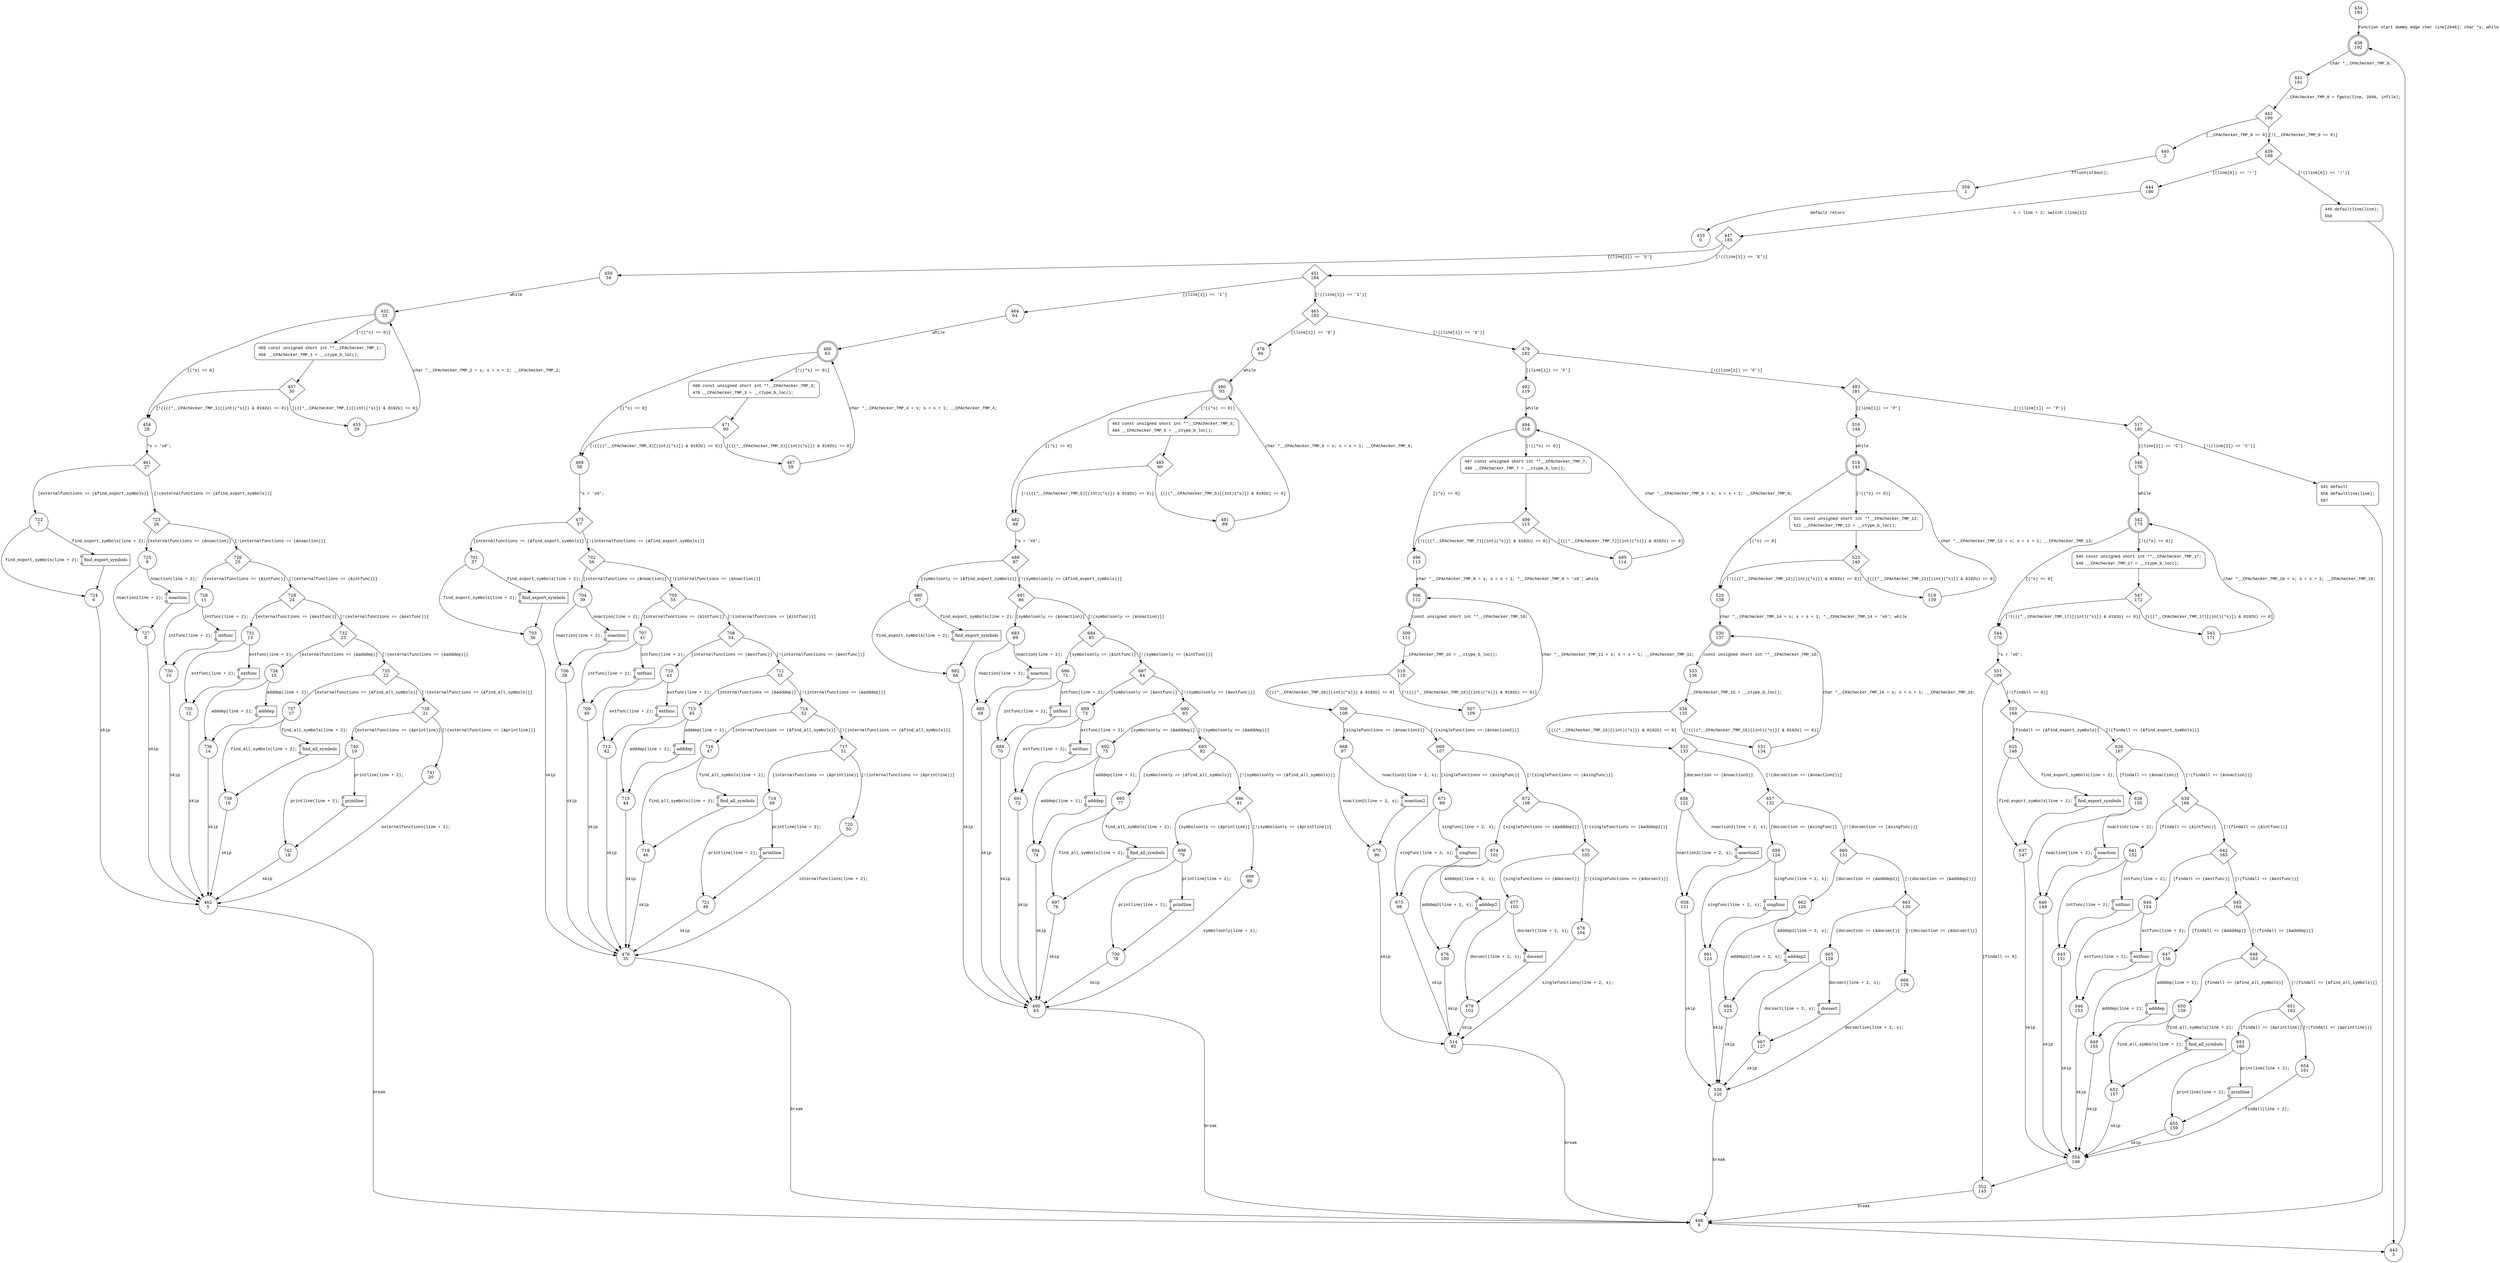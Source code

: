digraph parse_file {
434 [shape="circle" label="434\n193"]
438 [shape="doublecircle" label="438\n192"]
441 [shape="circle" label="441\n191"]
442 [shape="diamond" label="442\n190"]
440 [shape="circle" label="440\n2"]
439 [shape="diamond" label="439\n189"]
444 [shape="circle" label="444\n186"]
445 [shape="circle" label="445\n188"]
443 [shape="circle" label="443\n3"]
447 [shape="diamond" label="447\n185"]
450 [shape="circle" label="450\n34"]
451 [shape="diamond" label="451\n184"]
464 [shape="circle" label="464\n64"]
465 [shape="diamond" label="465\n183"]
478 [shape="circle" label="478\n94"]
479 [shape="diamond" label="479\n182"]
492 [shape="circle" label="492\n119"]
493 [shape="diamond" label="493\n181"]
516 [shape="circle" label="516\n144"]
517 [shape="diamond" label="517\n180"]
540 [shape="circle" label="540\n176"]
541 [shape="circle" label="541\n179"]
448 [shape="circle" label="448\n4"]
542 [shape="doublecircle" label="542\n175"]
544 [shape="circle" label="544\n170"]
545 [shape="circle" label="545\n174"]
547 [shape="diamond" label="547\n172"]
543 [shape="circle" label="543\n171"]
551 [shape="diamond" label="551\n169"]
552 [shape="circle" label="552\n145"]
553 [shape="diamond" label="553\n168"]
635 [shape="circle" label="635\n148"]
636 [shape="diamond" label="636\n167"]
638 [shape="circle" label="638\n150"]
639 [shape="diamond" label="639\n166"]
641 [shape="circle" label="641\n152"]
642 [shape="diamond" label="642\n165"]
644 [shape="circle" label="644\n154"]
645 [shape="diamond" label="645\n164"]
647 [shape="circle" label="647\n156"]
648 [shape="diamond" label="648\n163"]
650 [shape="circle" label="650\n158"]
651 [shape="diamond" label="651\n162"]
653 [shape="circle" label="653\n160"]
654 [shape="circle" label="654\n161"]
554 [shape="circle" label="554\n146"]
655 [shape="circle" label="655\n159"]
652 [shape="circle" label="652\n157"]
649 [shape="circle" label="649\n155"]
646 [shape="circle" label="646\n153"]
643 [shape="circle" label="643\n151"]
640 [shape="circle" label="640\n149"]
637 [shape="circle" label="637\n147"]
518 [shape="doublecircle" label="518\n143"]
520 [shape="circle" label="520\n138"]
521 [shape="circle" label="521\n142"]
523 [shape="diamond" label="523\n140"]
519 [shape="circle" label="519\n139"]
530 [shape="doublecircle" label="530\n137"]
533 [shape="circle" label="533\n136"]
534 [shape="diamond" label="534\n135"]
532 [shape="diamond" label="532\n133"]
531 [shape="circle" label="531\n134"]
656 [shape="circle" label="656\n122"]
657 [shape="diamond" label="657\n132"]
659 [shape="circle" label="659\n124"]
660 [shape="diamond" label="660\n131"]
662 [shape="circle" label="662\n126"]
663 [shape="diamond" label="663\n130"]
665 [shape="circle" label="665\n128"]
666 [shape="circle" label="666\n129"]
538 [shape="circle" label="538\n120"]
667 [shape="circle" label="667\n127"]
664 [shape="circle" label="664\n125"]
661 [shape="circle" label="661\n123"]
658 [shape="circle" label="658\n121"]
494 [shape="doublecircle" label="494\n118"]
496 [shape="circle" label="496\n113"]
497 [shape="circle" label="497\n117"]
499 [shape="diamond" label="499\n115"]
495 [shape="circle" label="495\n114"]
506 [shape="doublecircle" label="506\n112"]
509 [shape="circle" label="509\n111"]
510 [shape="diamond" label="510\n110"]
508 [shape="diamond" label="508\n108"]
507 [shape="circle" label="507\n109"]
668 [shape="circle" label="668\n97"]
669 [shape="diamond" label="669\n107"]
671 [shape="circle" label="671\n99"]
672 [shape="diamond" label="672\n106"]
674 [shape="circle" label="674\n101"]
675 [shape="diamond" label="675\n105"]
677 [shape="circle" label="677\n103"]
678 [shape="circle" label="678\n104"]
514 [shape="circle" label="514\n95"]
679 [shape="circle" label="679\n102"]
676 [shape="circle" label="676\n100"]
673 [shape="circle" label="673\n98"]
670 [shape="circle" label="670\n96"]
480 [shape="doublecircle" label="480\n93"]
482 [shape="circle" label="482\n88"]
483 [shape="circle" label="483\n92"]
485 [shape="diamond" label="485\n90"]
481 [shape="circle" label="481\n89"]
489 [shape="diamond" label="489\n87"]
680 [shape="circle" label="680\n67"]
681 [shape="diamond" label="681\n86"]
683 [shape="circle" label="683\n69"]
684 [shape="diamond" label="684\n85"]
686 [shape="circle" label="686\n71"]
687 [shape="diamond" label="687\n84"]
689 [shape="circle" label="689\n73"]
690 [shape="diamond" label="690\n83"]
692 [shape="circle" label="692\n75"]
693 [shape="diamond" label="693\n82"]
695 [shape="circle" label="695\n77"]
696 [shape="diamond" label="696\n81"]
698 [shape="circle" label="698\n79"]
699 [shape="circle" label="699\n80"]
490 [shape="circle" label="490\n65"]
700 [shape="circle" label="700\n78"]
697 [shape="circle" label="697\n76"]
694 [shape="circle" label="694\n74"]
691 [shape="circle" label="691\n72"]
688 [shape="circle" label="688\n70"]
685 [shape="circle" label="685\n68"]
682 [shape="circle" label="682\n66"]
466 [shape="doublecircle" label="466\n63"]
468 [shape="circle" label="468\n58"]
469 [shape="circle" label="469\n62"]
471 [shape="diamond" label="471\n60"]
467 [shape="circle" label="467\n59"]
475 [shape="diamond" label="475\n57"]
701 [shape="circle" label="701\n37"]
702 [shape="diamond" label="702\n56"]
704 [shape="circle" label="704\n39"]
705 [shape="diamond" label="705\n55"]
707 [shape="circle" label="707\n41"]
708 [shape="diamond" label="708\n54"]
710 [shape="circle" label="710\n43"]
711 [shape="diamond" label="711\n53"]
713 [shape="circle" label="713\n45"]
714 [shape="diamond" label="714\n52"]
716 [shape="circle" label="716\n47"]
717 [shape="diamond" label="717\n51"]
719 [shape="circle" label="719\n49"]
720 [shape="circle" label="720\n50"]
476 [shape="circle" label="476\n35"]
721 [shape="circle" label="721\n48"]
718 [shape="circle" label="718\n46"]
715 [shape="circle" label="715\n44"]
712 [shape="circle" label="712\n42"]
709 [shape="circle" label="709\n40"]
706 [shape="circle" label="706\n38"]
703 [shape="circle" label="703\n36"]
452 [shape="doublecircle" label="452\n33"]
454 [shape="circle" label="454\n28"]
455 [shape="circle" label="455\n32"]
457 [shape="diamond" label="457\n30"]
453 [shape="circle" label="453\n29"]
461 [shape="diamond" label="461\n27"]
722 [shape="circle" label="722\n7"]
723 [shape="diamond" label="723\n26"]
725 [shape="circle" label="725\n9"]
726 [shape="diamond" label="726\n25"]
728 [shape="circle" label="728\n11"]
729 [shape="diamond" label="729\n24"]
731 [shape="circle" label="731\n13"]
732 [shape="diamond" label="732\n23"]
734 [shape="circle" label="734\n15"]
735 [shape="diamond" label="735\n22"]
737 [shape="circle" label="737\n17"]
738 [shape="diamond" label="738\n21"]
740 [shape="circle" label="740\n19"]
741 [shape="circle" label="741\n20"]
462 [shape="circle" label="462\n5"]
742 [shape="circle" label="742\n18"]
739 [shape="circle" label="739\n16"]
736 [shape="circle" label="736\n14"]
733 [shape="circle" label="733\n12"]
730 [shape="circle" label="730\n10"]
727 [shape="circle" label="727\n8"]
724 [shape="circle" label="724\n6"]
559 [shape="circle" label="559\n1"]
433 [shape="circle" label="433\n0"]
445 [style="filled,bold" penwidth="1" fillcolor="white" fontname="Courier New" shape="Mrecord" label=<<table border="0" cellborder="0" cellpadding="3" bgcolor="white"><tr><td align="right">445</td><td align="left">defaultline(line);</td></tr><tr><td align="right">558</td><td align="left"></td></tr></table>>]
445 -> 443[label=""]
541 [style="filled,bold" penwidth="1" fillcolor="white" fontname="Courier New" shape="Mrecord" label=<<table border="0" cellborder="0" cellpadding="3" bgcolor="white"><tr><td align="right">541</td><td align="left">default</td></tr><tr><td align="right">556</td><td align="left">defaultline(line);</td></tr><tr><td align="right">557</td><td align="left"></td></tr></table>>]
541 -> 448[label=""]
545 [style="filled,bold" penwidth="1" fillcolor="white" fontname="Courier New" shape="Mrecord" label=<<table border="0" cellborder="0" cellpadding="3" bgcolor="white"><tr><td align="right">545</td><td align="left">const unsigned short int **__CPAchecker_TMP_17;</td></tr><tr><td align="right">546</td><td align="left">__CPAchecker_TMP_17 = __ctype_b_loc();</td></tr></table>>]
545 -> 547[label=""]
521 [style="filled,bold" penwidth="1" fillcolor="white" fontname="Courier New" shape="Mrecord" label=<<table border="0" cellborder="0" cellpadding="3" bgcolor="white"><tr><td align="right">521</td><td align="left">const unsigned short int **__CPAchecker_TMP_12;</td></tr><tr><td align="right">522</td><td align="left">__CPAchecker_TMP_12 = __ctype_b_loc();</td></tr></table>>]
521 -> 523[label=""]
497 [style="filled,bold" penwidth="1" fillcolor="white" fontname="Courier New" shape="Mrecord" label=<<table border="0" cellborder="0" cellpadding="3" bgcolor="white"><tr><td align="right">497</td><td align="left">const unsigned short int **__CPAchecker_TMP_7;</td></tr><tr><td align="right">498</td><td align="left">__CPAchecker_TMP_7 = __ctype_b_loc();</td></tr></table>>]
497 -> 499[label=""]
483 [style="filled,bold" penwidth="1" fillcolor="white" fontname="Courier New" shape="Mrecord" label=<<table border="0" cellborder="0" cellpadding="3" bgcolor="white"><tr><td align="right">483</td><td align="left">const unsigned short int **__CPAchecker_TMP_5;</td></tr><tr><td align="right">484</td><td align="left">__CPAchecker_TMP_5 = __ctype_b_loc();</td></tr></table>>]
483 -> 485[label=""]
469 [style="filled,bold" penwidth="1" fillcolor="white" fontname="Courier New" shape="Mrecord" label=<<table border="0" cellborder="0" cellpadding="3" bgcolor="white"><tr><td align="right">469</td><td align="left">const unsigned short int **__CPAchecker_TMP_3;</td></tr><tr><td align="right">470</td><td align="left">__CPAchecker_TMP_3 = __ctype_b_loc();</td></tr></table>>]
469 -> 471[label=""]
455 [style="filled,bold" penwidth="1" fillcolor="white" fontname="Courier New" shape="Mrecord" label=<<table border="0" cellborder="0" cellpadding="3" bgcolor="white"><tr><td align="right">455</td><td align="left">const unsigned short int **__CPAchecker_TMP_1;</td></tr><tr><td align="right">456</td><td align="left">__CPAchecker_TMP_1 = __ctype_b_loc();</td></tr></table>>]
455 -> 457[label=""]
434 -> 438 [label="Function start dummy edge char line[2048]; char *s; while" fontname="Courier New"]
438 -> 441 [label="char *__CPAchecker_TMP_0;" fontname="Courier New"]
442 -> 440 [label="[__CPAchecker_TMP_0 == 0]" fontname="Courier New"]
442 -> 439 [label="[!(__CPAchecker_TMP_0 == 0)]" fontname="Courier New"]
439 -> 444 [label="[(line[0]) == '!']" fontname="Courier New"]
439 -> 445 [label="[!((line[0]) == '!')]" fontname="Courier New"]
443 -> 438 [label="" fontname="Courier New"]
447 -> 450 [label="[(line[1]) == 'E']" fontname="Courier New"]
447 -> 451 [label="[!((line[1]) == 'E')]" fontname="Courier New"]
451 -> 464 [label="[(line[1]) == 'I']" fontname="Courier New"]
451 -> 465 [label="[!((line[1]) == 'I')]" fontname="Courier New"]
465 -> 478 [label="[(line[1]) == 'D']" fontname="Courier New"]
465 -> 479 [label="[!((line[1]) == 'D')]" fontname="Courier New"]
479 -> 492 [label="[(line[1]) == 'F']" fontname="Courier New"]
479 -> 493 [label="[!((line[1]) == 'F')]" fontname="Courier New"]
493 -> 516 [label="[(line[1]) == 'P']" fontname="Courier New"]
493 -> 517 [label="[!((line[1]) == 'P')]" fontname="Courier New"]
517 -> 540 [label="[(line[1]) == 'C']" fontname="Courier New"]
517 -> 541 [label="[!((line[1]) == 'C')]" fontname="Courier New"]
448 -> 443 [label="" fontname="Courier New"]
542 -> 544 [label="[(*s) == 0]" fontname="Courier New"]
542 -> 545 [label="[!((*s) == 0)]" fontname="Courier New"]
547 -> 543 [label="[(((*__CPAchecker_TMP_17)[(int)(*s)]) & 8192U) == 0]" fontname="Courier New"]
547 -> 544 [label="[!((((*__CPAchecker_TMP_17)[(int)(*s)]) & 8192U) == 0)]" fontname="Courier New"]
544 -> 551 [label="*s = '\x0';" fontname="Courier New"]
551 -> 552 [label="[findall == 0]" fontname="Courier New"]
551 -> 553 [label="[!(findall == 0)]" fontname="Courier New"]
553 -> 635 [label="[findall == (&find_export_symbols)]" fontname="Courier New"]
553 -> 636 [label="[!(findall == (&find_export_symbols))]" fontname="Courier New"]
636 -> 638 [label="[findall == (&noaction)]" fontname="Courier New"]
636 -> 639 [label="[!(findall == (&noaction))]" fontname="Courier New"]
639 -> 641 [label="[findall == (&intfunc)]" fontname="Courier New"]
639 -> 642 [label="[!(findall == (&intfunc))]" fontname="Courier New"]
642 -> 644 [label="[findall == (&extfunc)]" fontname="Courier New"]
642 -> 645 [label="[!(findall == (&extfunc))]" fontname="Courier New"]
645 -> 647 [label="[findall == (&adddep)]" fontname="Courier New"]
645 -> 648 [label="[!(findall == (&adddep))]" fontname="Courier New"]
648 -> 650 [label="[findall == (&find_all_symbols)]" fontname="Courier New"]
648 -> 651 [label="[!(findall == (&find_all_symbols))]" fontname="Courier New"]
651 -> 653 [label="[findall == (&printline)]" fontname="Courier New"]
651 -> 654 [label="[!(findall == (&printline))]" fontname="Courier New"]
554 -> 552 [label="" fontname="Courier New"]
552 -> 448 [label="break" fontname="Courier New"]
100015 [shape="component" label="printline"]
653 -> 100015 [label="printline(line + 2);" fontname="Courier New"]
100015 -> 655 [label="" fontname="Courier New"]
653 -> 655 [label="printline(line + 2);" fontname="Courier New"]
655 -> 554 [label="skip" fontname="Courier New"]
100016 [shape="component" label="find_all_symbols"]
650 -> 100016 [label="find_all_symbols(line + 2);" fontname="Courier New"]
100016 -> 652 [label="" fontname="Courier New"]
650 -> 652 [label="find_all_symbols(line + 2);" fontname="Courier New"]
652 -> 554 [label="skip" fontname="Courier New"]
100017 [shape="component" label="adddep"]
647 -> 100017 [label="adddep(line + 2);" fontname="Courier New"]
100017 -> 649 [label="" fontname="Courier New"]
647 -> 649 [label="adddep(line + 2);" fontname="Courier New"]
649 -> 554 [label="skip" fontname="Courier New"]
100018 [shape="component" label="extfunc"]
644 -> 100018 [label="extfunc(line + 2);" fontname="Courier New"]
100018 -> 646 [label="" fontname="Courier New"]
644 -> 646 [label="extfunc(line + 2);" fontname="Courier New"]
646 -> 554 [label="skip" fontname="Courier New"]
100019 [shape="component" label="intfunc"]
641 -> 100019 [label="intfunc(line + 2);" fontname="Courier New"]
100019 -> 643 [label="" fontname="Courier New"]
641 -> 643 [label="intfunc(line + 2);" fontname="Courier New"]
643 -> 554 [label="skip" fontname="Courier New"]
100020 [shape="component" label="noaction"]
638 -> 100020 [label="noaction(line + 2);" fontname="Courier New"]
100020 -> 640 [label="" fontname="Courier New"]
638 -> 640 [label="noaction(line + 2);" fontname="Courier New"]
640 -> 554 [label="skip" fontname="Courier New"]
100021 [shape="component" label="find_export_symbols"]
635 -> 100021 [label="find_export_symbols(line + 2);" fontname="Courier New"]
100021 -> 637 [label="" fontname="Courier New"]
635 -> 637 [label="find_export_symbols(line + 2);" fontname="Courier New"]
637 -> 554 [label="skip" fontname="Courier New"]
516 -> 518 [label="while" fontname="Courier New"]
518 -> 520 [label="[(*s) == 0]" fontname="Courier New"]
518 -> 521 [label="[!((*s) == 0)]" fontname="Courier New"]
523 -> 519 [label="[(((*__CPAchecker_TMP_12)[(int)(*s)]) & 8192U) == 0]" fontname="Courier New"]
523 -> 520 [label="[!((((*__CPAchecker_TMP_12)[(int)(*s)]) & 8192U) == 0)]" fontname="Courier New"]
520 -> 530 [label="char *__CPAchecker_TMP_14 = s; s = s + 1; *__CPAchecker_TMP_14 = '\x0'; while" fontname="Courier New"]
530 -> 533 [label="const unsigned short int **__CPAchecker_TMP_15;" fontname="Courier New"]
534 -> 532 [label="[(((*__CPAchecker_TMP_15)[(int)(*s)]) & 8192U) == 0]" fontname="Courier New"]
534 -> 531 [label="[!((((*__CPAchecker_TMP_15)[(int)(*s)]) & 8192U) == 0)]" fontname="Courier New"]
532 -> 656 [label="[docsection == (&noaction2)]" fontname="Courier New"]
532 -> 657 [label="[!(docsection == (&noaction2))]" fontname="Courier New"]
657 -> 659 [label="[docsection == (&singfunc)]" fontname="Courier New"]
657 -> 660 [label="[!(docsection == (&singfunc))]" fontname="Courier New"]
660 -> 662 [label="[docsection == (&adddep2)]" fontname="Courier New"]
660 -> 663 [label="[!(docsection == (&adddep2))]" fontname="Courier New"]
663 -> 665 [label="[docsection == (&docsect)]" fontname="Courier New"]
663 -> 666 [label="[!(docsection == (&docsect))]" fontname="Courier New"]
538 -> 448 [label="break" fontname="Courier New"]
100022 [shape="component" label="docsect"]
665 -> 100022 [label="docsect(line + 2, s);" fontname="Courier New"]
100022 -> 667 [label="" fontname="Courier New"]
665 -> 667 [label="docsect(line + 2, s);" fontname="Courier New"]
667 -> 538 [label="skip" fontname="Courier New"]
100023 [shape="component" label="adddep2"]
662 -> 100023 [label="adddep2(line + 2, s);" fontname="Courier New"]
100023 -> 664 [label="" fontname="Courier New"]
662 -> 664 [label="adddep2(line + 2, s);" fontname="Courier New"]
664 -> 538 [label="skip" fontname="Courier New"]
100024 [shape="component" label="singfunc"]
659 -> 100024 [label="singfunc(line + 2, s);" fontname="Courier New"]
100024 -> 661 [label="" fontname="Courier New"]
659 -> 661 [label="singfunc(line + 2, s);" fontname="Courier New"]
661 -> 538 [label="skip" fontname="Courier New"]
100025 [shape="component" label="noaction2"]
656 -> 100025 [label="noaction2(line + 2, s);" fontname="Courier New"]
100025 -> 658 [label="" fontname="Courier New"]
656 -> 658 [label="noaction2(line + 2, s);" fontname="Courier New"]
658 -> 538 [label="skip" fontname="Courier New"]
492 -> 494 [label="while" fontname="Courier New"]
494 -> 496 [label="[(*s) == 0]" fontname="Courier New"]
494 -> 497 [label="[!((*s) == 0)]" fontname="Courier New"]
499 -> 495 [label="[(((*__CPAchecker_TMP_7)[(int)(*s)]) & 8192U) == 0]" fontname="Courier New"]
499 -> 496 [label="[!((((*__CPAchecker_TMP_7)[(int)(*s)]) & 8192U) == 0)]" fontname="Courier New"]
496 -> 506 [label="char *__CPAchecker_TMP_9 = s; s = s + 1; *__CPAchecker_TMP_9 = '\x0'; while" fontname="Courier New"]
506 -> 509 [label="const unsigned short int **__CPAchecker_TMP_10;" fontname="Courier New"]
510 -> 508 [label="[(((*__CPAchecker_TMP_10)[(int)(*s)]) & 8192U) == 0]" fontname="Courier New"]
510 -> 507 [label="[!((((*__CPAchecker_TMP_10)[(int)(*s)]) & 8192U) == 0)]" fontname="Courier New"]
508 -> 668 [label="[singlefunctions == (&noaction2)]" fontname="Courier New"]
508 -> 669 [label="[!(singlefunctions == (&noaction2))]" fontname="Courier New"]
669 -> 671 [label="[singlefunctions == (&singfunc)]" fontname="Courier New"]
669 -> 672 [label="[!(singlefunctions == (&singfunc))]" fontname="Courier New"]
672 -> 674 [label="[singlefunctions == (&adddep2)]" fontname="Courier New"]
672 -> 675 [label="[!(singlefunctions == (&adddep2))]" fontname="Courier New"]
675 -> 677 [label="[singlefunctions == (&docsect)]" fontname="Courier New"]
675 -> 678 [label="[!(singlefunctions == (&docsect))]" fontname="Courier New"]
514 -> 448 [label="break" fontname="Courier New"]
100026 [shape="component" label="docsect"]
677 -> 100026 [label="docsect(line + 2, s);" fontname="Courier New"]
100026 -> 679 [label="" fontname="Courier New"]
677 -> 679 [label="docsect(line + 2, s);" fontname="Courier New"]
679 -> 514 [label="skip" fontname="Courier New"]
100027 [shape="component" label="adddep2"]
674 -> 100027 [label="adddep2(line + 2, s);" fontname="Courier New"]
100027 -> 676 [label="" fontname="Courier New"]
674 -> 676 [label="adddep2(line + 2, s);" fontname="Courier New"]
676 -> 514 [label="skip" fontname="Courier New"]
100028 [shape="component" label="singfunc"]
671 -> 100028 [label="singfunc(line + 2, s);" fontname="Courier New"]
100028 -> 673 [label="" fontname="Courier New"]
671 -> 673 [label="singfunc(line + 2, s);" fontname="Courier New"]
673 -> 514 [label="skip" fontname="Courier New"]
100029 [shape="component" label="noaction2"]
668 -> 100029 [label="noaction2(line + 2, s);" fontname="Courier New"]
100029 -> 670 [label="" fontname="Courier New"]
668 -> 670 [label="noaction2(line + 2, s);" fontname="Courier New"]
670 -> 514 [label="skip" fontname="Courier New"]
478 -> 480 [label="while" fontname="Courier New"]
480 -> 482 [label="[(*s) == 0]" fontname="Courier New"]
480 -> 483 [label="[!((*s) == 0)]" fontname="Courier New"]
485 -> 481 [label="[(((*__CPAchecker_TMP_5)[(int)(*s)]) & 8192U) == 0]" fontname="Courier New"]
485 -> 482 [label="[!((((*__CPAchecker_TMP_5)[(int)(*s)]) & 8192U) == 0)]" fontname="Courier New"]
482 -> 489 [label="*s = '\x0';" fontname="Courier New"]
489 -> 680 [label="[symbolsonly == (&find_export_symbols)]" fontname="Courier New"]
489 -> 681 [label="[!(symbolsonly == (&find_export_symbols))]" fontname="Courier New"]
681 -> 683 [label="[symbolsonly == (&noaction)]" fontname="Courier New"]
681 -> 684 [label="[!(symbolsonly == (&noaction))]" fontname="Courier New"]
684 -> 686 [label="[symbolsonly == (&intfunc)]" fontname="Courier New"]
684 -> 687 [label="[!(symbolsonly == (&intfunc))]" fontname="Courier New"]
687 -> 689 [label="[symbolsonly == (&extfunc)]" fontname="Courier New"]
687 -> 690 [label="[!(symbolsonly == (&extfunc))]" fontname="Courier New"]
690 -> 692 [label="[symbolsonly == (&adddep)]" fontname="Courier New"]
690 -> 693 [label="[!(symbolsonly == (&adddep))]" fontname="Courier New"]
693 -> 695 [label="[symbolsonly == (&find_all_symbols)]" fontname="Courier New"]
693 -> 696 [label="[!(symbolsonly == (&find_all_symbols))]" fontname="Courier New"]
696 -> 698 [label="[symbolsonly == (&printline)]" fontname="Courier New"]
696 -> 699 [label="[!(symbolsonly == (&printline))]" fontname="Courier New"]
490 -> 448 [label="break" fontname="Courier New"]
100030 [shape="component" label="printline"]
698 -> 100030 [label="printline(line + 2);" fontname="Courier New"]
100030 -> 700 [label="" fontname="Courier New"]
698 -> 700 [label="printline(line + 2);" fontname="Courier New"]
700 -> 490 [label="skip" fontname="Courier New"]
100031 [shape="component" label="find_all_symbols"]
695 -> 100031 [label="find_all_symbols(line + 2);" fontname="Courier New"]
100031 -> 697 [label="" fontname="Courier New"]
695 -> 697 [label="find_all_symbols(line + 2);" fontname="Courier New"]
697 -> 490 [label="skip" fontname="Courier New"]
100032 [shape="component" label="adddep"]
692 -> 100032 [label="adddep(line + 2);" fontname="Courier New"]
100032 -> 694 [label="" fontname="Courier New"]
692 -> 694 [label="adddep(line + 2);" fontname="Courier New"]
694 -> 490 [label="skip" fontname="Courier New"]
100033 [shape="component" label="extfunc"]
689 -> 100033 [label="extfunc(line + 2);" fontname="Courier New"]
100033 -> 691 [label="" fontname="Courier New"]
689 -> 691 [label="extfunc(line + 2);" fontname="Courier New"]
691 -> 490 [label="skip" fontname="Courier New"]
100034 [shape="component" label="intfunc"]
686 -> 100034 [label="intfunc(line + 2);" fontname="Courier New"]
100034 -> 688 [label="" fontname="Courier New"]
686 -> 688 [label="intfunc(line + 2);" fontname="Courier New"]
688 -> 490 [label="skip" fontname="Courier New"]
100035 [shape="component" label="noaction"]
683 -> 100035 [label="noaction(line + 2);" fontname="Courier New"]
100035 -> 685 [label="" fontname="Courier New"]
683 -> 685 [label="noaction(line + 2);" fontname="Courier New"]
685 -> 490 [label="skip" fontname="Courier New"]
100036 [shape="component" label="find_export_symbols"]
680 -> 100036 [label="find_export_symbols(line + 2);" fontname="Courier New"]
100036 -> 682 [label="" fontname="Courier New"]
680 -> 682 [label="find_export_symbols(line + 2);" fontname="Courier New"]
682 -> 490 [label="skip" fontname="Courier New"]
464 -> 466 [label="while" fontname="Courier New"]
466 -> 468 [label="[(*s) == 0]" fontname="Courier New"]
466 -> 469 [label="[!((*s) == 0)]" fontname="Courier New"]
471 -> 467 [label="[(((*__CPAchecker_TMP_3)[(int)(*s)]) & 8192U) == 0]" fontname="Courier New"]
471 -> 468 [label="[!((((*__CPAchecker_TMP_3)[(int)(*s)]) & 8192U) == 0)]" fontname="Courier New"]
468 -> 475 [label="*s = '\x0';" fontname="Courier New"]
475 -> 701 [label="[internalfunctions == (&find_export_symbols)]" fontname="Courier New"]
475 -> 702 [label="[!(internalfunctions == (&find_export_symbols))]" fontname="Courier New"]
702 -> 704 [label="[internalfunctions == (&noaction)]" fontname="Courier New"]
702 -> 705 [label="[!(internalfunctions == (&noaction))]" fontname="Courier New"]
705 -> 707 [label="[internalfunctions == (&intfunc)]" fontname="Courier New"]
705 -> 708 [label="[!(internalfunctions == (&intfunc))]" fontname="Courier New"]
708 -> 710 [label="[internalfunctions == (&extfunc)]" fontname="Courier New"]
708 -> 711 [label="[!(internalfunctions == (&extfunc))]" fontname="Courier New"]
711 -> 713 [label="[internalfunctions == (&adddep)]" fontname="Courier New"]
711 -> 714 [label="[!(internalfunctions == (&adddep))]" fontname="Courier New"]
714 -> 716 [label="[internalfunctions == (&find_all_symbols)]" fontname="Courier New"]
714 -> 717 [label="[!(internalfunctions == (&find_all_symbols))]" fontname="Courier New"]
717 -> 719 [label="[internalfunctions == (&printline)]" fontname="Courier New"]
717 -> 720 [label="[!(internalfunctions == (&printline))]" fontname="Courier New"]
476 -> 448 [label="break" fontname="Courier New"]
100037 [shape="component" label="printline"]
719 -> 100037 [label="printline(line + 2);" fontname="Courier New"]
100037 -> 721 [label="" fontname="Courier New"]
719 -> 721 [label="printline(line + 2);" fontname="Courier New"]
721 -> 476 [label="skip" fontname="Courier New"]
100038 [shape="component" label="find_all_symbols"]
716 -> 100038 [label="find_all_symbols(line + 2);" fontname="Courier New"]
100038 -> 718 [label="" fontname="Courier New"]
716 -> 718 [label="find_all_symbols(line + 2);" fontname="Courier New"]
718 -> 476 [label="skip" fontname="Courier New"]
100039 [shape="component" label="adddep"]
713 -> 100039 [label="adddep(line + 2);" fontname="Courier New"]
100039 -> 715 [label="" fontname="Courier New"]
713 -> 715 [label="adddep(line + 2);" fontname="Courier New"]
715 -> 476 [label="skip" fontname="Courier New"]
100040 [shape="component" label="extfunc"]
710 -> 100040 [label="extfunc(line + 2);" fontname="Courier New"]
100040 -> 712 [label="" fontname="Courier New"]
710 -> 712 [label="extfunc(line + 2);" fontname="Courier New"]
712 -> 476 [label="skip" fontname="Courier New"]
100041 [shape="component" label="intfunc"]
707 -> 100041 [label="intfunc(line + 2);" fontname="Courier New"]
100041 -> 709 [label="" fontname="Courier New"]
707 -> 709 [label="intfunc(line + 2);" fontname="Courier New"]
709 -> 476 [label="skip" fontname="Courier New"]
100042 [shape="component" label="noaction"]
704 -> 100042 [label="noaction(line + 2);" fontname="Courier New"]
100042 -> 706 [label="" fontname="Courier New"]
704 -> 706 [label="noaction(line + 2);" fontname="Courier New"]
706 -> 476 [label="skip" fontname="Courier New"]
100043 [shape="component" label="find_export_symbols"]
701 -> 100043 [label="find_export_symbols(line + 2);" fontname="Courier New"]
100043 -> 703 [label="" fontname="Courier New"]
701 -> 703 [label="find_export_symbols(line + 2);" fontname="Courier New"]
703 -> 476 [label="skip" fontname="Courier New"]
450 -> 452 [label="while" fontname="Courier New"]
452 -> 454 [label="[(*s) == 0]" fontname="Courier New"]
452 -> 455 [label="[!((*s) == 0)]" fontname="Courier New"]
457 -> 453 [label="[(((*__CPAchecker_TMP_1)[(int)(*s)]) & 8192U) == 0]" fontname="Courier New"]
457 -> 454 [label="[!((((*__CPAchecker_TMP_1)[(int)(*s)]) & 8192U) == 0)]" fontname="Courier New"]
454 -> 461 [label="*s = '\x0';" fontname="Courier New"]
461 -> 722 [label="[externalfunctions == (&find_export_symbols)]" fontname="Courier New"]
461 -> 723 [label="[!(externalfunctions == (&find_export_symbols))]" fontname="Courier New"]
723 -> 725 [label="[externalfunctions == (&noaction)]" fontname="Courier New"]
723 -> 726 [label="[!(externalfunctions == (&noaction))]" fontname="Courier New"]
726 -> 728 [label="[externalfunctions == (&intfunc)]" fontname="Courier New"]
726 -> 729 [label="[!(externalfunctions == (&intfunc))]" fontname="Courier New"]
729 -> 731 [label="[externalfunctions == (&extfunc)]" fontname="Courier New"]
729 -> 732 [label="[!(externalfunctions == (&extfunc))]" fontname="Courier New"]
732 -> 734 [label="[externalfunctions == (&adddep)]" fontname="Courier New"]
732 -> 735 [label="[!(externalfunctions == (&adddep))]" fontname="Courier New"]
735 -> 737 [label="[externalfunctions == (&find_all_symbols)]" fontname="Courier New"]
735 -> 738 [label="[!(externalfunctions == (&find_all_symbols))]" fontname="Courier New"]
738 -> 740 [label="[externalfunctions == (&printline)]" fontname="Courier New"]
738 -> 741 [label="[!(externalfunctions == (&printline))]" fontname="Courier New"]
462 -> 448 [label="break" fontname="Courier New"]
100044 [shape="component" label="printline"]
740 -> 100044 [label="printline(line + 2);" fontname="Courier New"]
100044 -> 742 [label="" fontname="Courier New"]
740 -> 742 [label="printline(line + 2);" fontname="Courier New"]
742 -> 462 [label="skip" fontname="Courier New"]
100045 [shape="component" label="find_all_symbols"]
737 -> 100045 [label="find_all_symbols(line + 2);" fontname="Courier New"]
100045 -> 739 [label="" fontname="Courier New"]
737 -> 739 [label="find_all_symbols(line + 2);" fontname="Courier New"]
739 -> 462 [label="skip" fontname="Courier New"]
100046 [shape="component" label="adddep"]
734 -> 100046 [label="adddep(line + 2);" fontname="Courier New"]
100046 -> 736 [label="" fontname="Courier New"]
734 -> 736 [label="adddep(line + 2);" fontname="Courier New"]
736 -> 462 [label="skip" fontname="Courier New"]
100047 [shape="component" label="extfunc"]
731 -> 100047 [label="extfunc(line + 2);" fontname="Courier New"]
100047 -> 733 [label="" fontname="Courier New"]
731 -> 733 [label="extfunc(line + 2);" fontname="Courier New"]
733 -> 462 [label="skip" fontname="Courier New"]
100048 [shape="component" label="intfunc"]
728 -> 100048 [label="intfunc(line + 2);" fontname="Courier New"]
100048 -> 730 [label="" fontname="Courier New"]
728 -> 730 [label="intfunc(line + 2);" fontname="Courier New"]
730 -> 462 [label="skip" fontname="Courier New"]
100049 [shape="component" label="noaction"]
725 -> 100049 [label="noaction(line + 2);" fontname="Courier New"]
100049 -> 727 [label="" fontname="Courier New"]
725 -> 727 [label="noaction(line + 2);" fontname="Courier New"]
727 -> 462 [label="skip" fontname="Courier New"]
100050 [shape="component" label="find_export_symbols"]
722 -> 100050 [label="find_export_symbols(line + 2);" fontname="Courier New"]
100050 -> 724 [label="" fontname="Courier New"]
722 -> 724 [label="find_export_symbols(line + 2);" fontname="Courier New"]
724 -> 462 [label="skip" fontname="Courier New"]
440 -> 559 [label="fflush(stdout);" fontname="Courier New"]
441 -> 442 [label="__CPAchecker_TMP_0 = fgets(line, 2048, infile);" fontname="Courier New"]
444 -> 447 [label="s = line + 2; switch (line[1])" fontname="Courier New"]
540 -> 542 [label="while" fontname="Courier New"]
654 -> 554 [label="findall(line + 2);" fontname="Courier New"]
543 -> 542 [label="char *__CPAchecker_TMP_18 = s; s = s + 1; __CPAchecker_TMP_18; " fontname="Courier New"]
533 -> 534 [label="__CPAchecker_TMP_15 = __ctype_b_loc();" fontname="Courier New"]
531 -> 530 [label="char *__CPAchecker_TMP_16 = s; s = s + 1; __CPAchecker_TMP_16; " fontname="Courier New"]
666 -> 538 [label="docsection(line + 2, s);" fontname="Courier New"]
519 -> 518 [label="char *__CPAchecker_TMP_13 = s; s = s + 1; __CPAchecker_TMP_13; " fontname="Courier New"]
509 -> 510 [label="__CPAchecker_TMP_10 = __ctype_b_loc();" fontname="Courier New"]
507 -> 506 [label="char *__CPAchecker_TMP_11 = s; s = s + 1; __CPAchecker_TMP_11; " fontname="Courier New"]
678 -> 514 [label="singlefunctions(line + 2, s);" fontname="Courier New"]
495 -> 494 [label="char *__CPAchecker_TMP_8 = s; s = s + 1; __CPAchecker_TMP_8; " fontname="Courier New"]
699 -> 490 [label="symbolsonly(line + 2);" fontname="Courier New"]
481 -> 480 [label="char *__CPAchecker_TMP_6 = s; s = s + 1; __CPAchecker_TMP_6; " fontname="Courier New"]
720 -> 476 [label="internalfunctions(line + 2);" fontname="Courier New"]
467 -> 466 [label="char *__CPAchecker_TMP_4 = s; s = s + 1; __CPAchecker_TMP_4; " fontname="Courier New"]
741 -> 462 [label="externalfunctions(line + 2);" fontname="Courier New"]
453 -> 452 [label="char *__CPAchecker_TMP_2 = s; s = s + 1; __CPAchecker_TMP_2; " fontname="Courier New"]
559 -> 433 [label="default return" fontname="Courier New"]
}